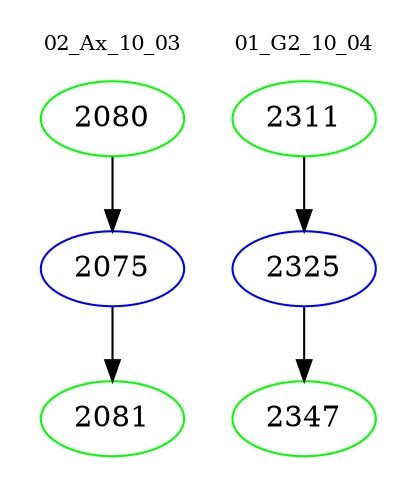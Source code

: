 digraph{
subgraph cluster_0 {
color = white
label = "02_Ax_10_03";
fontsize=10;
T0_2080 [label="2080", color="green"]
T0_2080 -> T0_2075 [color="black"]
T0_2075 [label="2075", color="blue"]
T0_2075 -> T0_2081 [color="black"]
T0_2081 [label="2081", color="green"]
}
subgraph cluster_1 {
color = white
label = "01_G2_10_04";
fontsize=10;
T1_2311 [label="2311", color="green"]
T1_2311 -> T1_2325 [color="black"]
T1_2325 [label="2325", color="blue"]
T1_2325 -> T1_2347 [color="black"]
T1_2347 [label="2347", color="green"]
}
}
